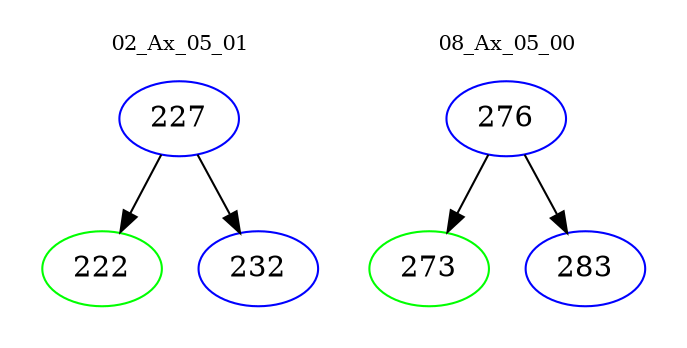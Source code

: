 digraph{
subgraph cluster_0 {
color = white
label = "02_Ax_05_01";
fontsize=10;
T0_227 [label="227", color="blue"]
T0_227 -> T0_222 [color="black"]
T0_222 [label="222", color="green"]
T0_227 -> T0_232 [color="black"]
T0_232 [label="232", color="blue"]
}
subgraph cluster_1 {
color = white
label = "08_Ax_05_00";
fontsize=10;
T1_276 [label="276", color="blue"]
T1_276 -> T1_273 [color="black"]
T1_273 [label="273", color="green"]
T1_276 -> T1_283 [color="black"]
T1_283 [label="283", color="blue"]
}
}
